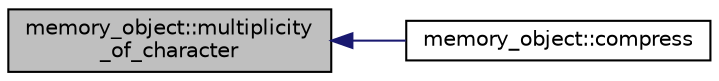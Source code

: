 digraph "memory_object::multiplicity_of_character"
{
  edge [fontname="Helvetica",fontsize="10",labelfontname="Helvetica",labelfontsize="10"];
  node [fontname="Helvetica",fontsize="10",shape=record];
  rankdir="LR";
  Node61 [label="memory_object::multiplicity\l_of_character",height=0.2,width=0.4,color="black", fillcolor="grey75", style="filled", fontcolor="black"];
  Node61 -> Node62 [dir="back",color="midnightblue",fontsize="10",style="solid",fontname="Helvetica"];
  Node62 [label="memory_object::compress",height=0.2,width=0.4,color="black", fillcolor="white", style="filled",URL="$d8/d67/classmemory__object.html#a19117ffce9e562d369adac83a51fc997"];
}
